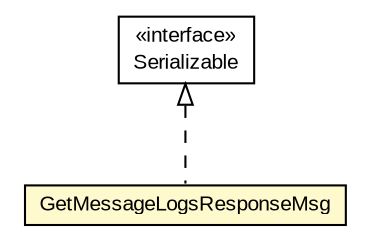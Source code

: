 #!/usr/local/bin/dot
#
# Class diagram 
# Generated by UMLGraph version R5_6-24-gf6e263 (http://www.umlgraph.org/)
#

digraph G {
	edge [fontname="arial",fontsize=10,labelfontname="arial",labelfontsize=10];
	node [fontname="arial",fontsize=10,shape=plaintext];
	nodesep=0.25;
	ranksep=0.5;
	// org.miloss.fgsms.services.interfaces.dataaccessservice.GetMessageLogsResponseMsg
	c515373 [label=<<table title="org.miloss.fgsms.services.interfaces.dataaccessservice.GetMessageLogsResponseMsg" border="0" cellborder="1" cellspacing="0" cellpadding="2" port="p" bgcolor="lemonChiffon" href="./GetMessageLogsResponseMsg.html">
		<tr><td><table border="0" cellspacing="0" cellpadding="1">
<tr><td align="center" balign="center"> GetMessageLogsResponseMsg </td></tr>
		</table></td></tr>
		</table>>, URL="./GetMessageLogsResponseMsg.html", fontname="arial", fontcolor="black", fontsize=10.0];
	//org.miloss.fgsms.services.interfaces.dataaccessservice.GetMessageLogsResponseMsg implements java.io.Serializable
	c516226:p -> c515373:p [dir=back,arrowtail=empty,style=dashed];
	// java.io.Serializable
	c516226 [label=<<table title="java.io.Serializable" border="0" cellborder="1" cellspacing="0" cellpadding="2" port="p" href="http://java.sun.com/j2se/1.4.2/docs/api/java/io/Serializable.html">
		<tr><td><table border="0" cellspacing="0" cellpadding="1">
<tr><td align="center" balign="center"> &#171;interface&#187; </td></tr>
<tr><td align="center" balign="center"> Serializable </td></tr>
		</table></td></tr>
		</table>>, URL="http://java.sun.com/j2se/1.4.2/docs/api/java/io/Serializable.html", fontname="arial", fontcolor="black", fontsize=10.0];
}

